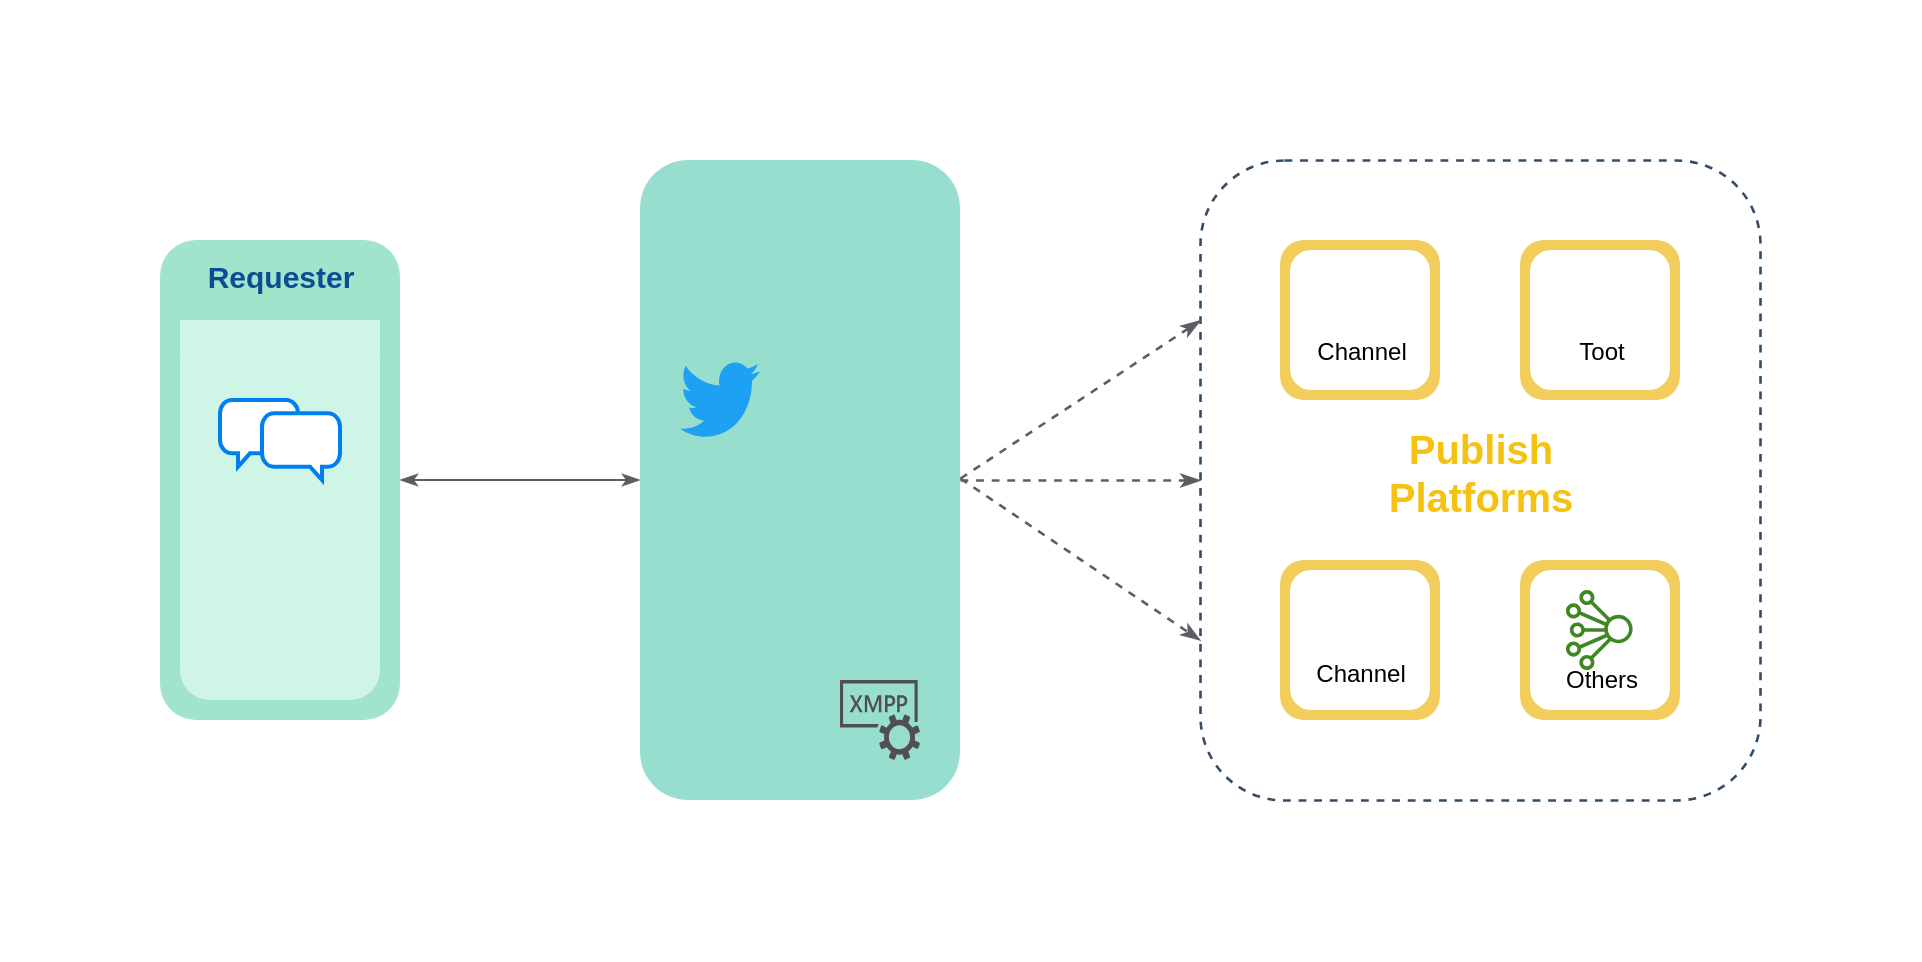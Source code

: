 <mxfile version="21.0.2" type="device"><diagram name="Page-1" id="1WQB30DQeF0aBSlCayBB"><mxGraphModel dx="1714" dy="727" grid="1" gridSize="10" guides="0" tooltips="1" connect="0" arrows="0" fold="1" page="0" pageScale="1" pageWidth="850" pageHeight="1100" background="none" math="0" shadow="0"><root><mxCell id="0"/><mxCell id="1" parent="0"/><mxCell id="1-6zS0Gap2jjAdWr8Pvf-1" value="" style="rounded=0;whiteSpace=wrap;html=1;fillColor=default;strokeColor=none;" vertex="1" parent="1"><mxGeometry x="-40" y="120" width="960" height="480" as="geometry"/></mxCell><mxCell id="Ek1UXxYzGjupGH33vbP_-140" value="" style="group;fillColor=none;strokeColor=#344D67;rounded=1;dashed=1;strokeWidth=1.3;" parent="1" vertex="1" connectable="0"><mxGeometry x="560" y="200" width="280" height="320" as="geometry"/></mxCell><mxCell id="Ek1UXxYzGjupGH33vbP_-116" value="" style="group" parent="Ek1UXxYzGjupGH33vbP_-140" vertex="1" connectable="0"><mxGeometry x="40" y="200" width="80" height="80" as="geometry"/></mxCell><mxCell id="Ek1UXxYzGjupGH33vbP_-55" value="" style="rounded=1;whiteSpace=wrap;html=1;fillColor=#F2CD5C;strokeColor=none;" parent="Ek1UXxYzGjupGH33vbP_-116" vertex="1"><mxGeometry width="80" height="80" as="geometry"/></mxCell><mxCell id="Ek1UXxYzGjupGH33vbP_-56" value="" style="rounded=1;whiteSpace=wrap;html=1;strokeColor=none;" parent="Ek1UXxYzGjupGH33vbP_-116" vertex="1"><mxGeometry x="5" y="5" width="70" height="70" as="geometry"/></mxCell><mxCell id="Ek1UXxYzGjupGH33vbP_-115" value="" style="group" parent="Ek1UXxYzGjupGH33vbP_-116" vertex="1" connectable="0"><mxGeometry x="25" y="18" width="30" height="44" as="geometry"/></mxCell><mxCell id="Ek1UXxYzGjupGH33vbP_-96" value="" style="shape=image;html=1;verticalAlign=top;verticalLabelPosition=bottom;labelBackgroundColor=#ffffff;imageAspect=0;aspect=fixed;image=https://cdn2.iconfinder.com/data/icons/social-media-2285/512/1_Slack_colored_svg-128.png" parent="Ek1UXxYzGjupGH33vbP_-115" vertex="1"><mxGeometry width="30" height="30" as="geometry"/></mxCell><mxCell id="Ek1UXxYzGjupGH33vbP_-97" value="Channel" style="text;html=1;strokeColor=none;fillColor=none;align=center;verticalAlign=middle;whiteSpace=wrap;rounded=0;" parent="Ek1UXxYzGjupGH33vbP_-115" vertex="1"><mxGeometry x="1.997" y="34" width="26.667" height="10" as="geometry"/></mxCell><mxCell id="Ek1UXxYzGjupGH33vbP_-117" value="" style="group" parent="Ek1UXxYzGjupGH33vbP_-140" vertex="1" connectable="0"><mxGeometry x="160" y="40" width="80" height="80" as="geometry"/></mxCell><mxCell id="Ek1UXxYzGjupGH33vbP_-118" value="" style="rounded=1;whiteSpace=wrap;html=1;fillColor=#F2CD5C;strokeColor=none;" parent="Ek1UXxYzGjupGH33vbP_-117" vertex="1"><mxGeometry width="80" height="80" as="geometry"/></mxCell><mxCell id="Ek1UXxYzGjupGH33vbP_-119" value="" style="rounded=1;whiteSpace=wrap;html=1;strokeColor=none;" parent="Ek1UXxYzGjupGH33vbP_-117" vertex="1"><mxGeometry x="5" y="5" width="70" height="70" as="geometry"/></mxCell><mxCell id="Ek1UXxYzGjupGH33vbP_-114" value="" style="group" parent="Ek1UXxYzGjupGH33vbP_-117" vertex="1" connectable="0"><mxGeometry x="25" y="16" width="30.67" height="50" as="geometry"/></mxCell><mxCell id="Ek1UXxYzGjupGH33vbP_-108" value="" style="shape=image;html=1;verticalAlign=top;verticalLabelPosition=bottom;labelBackgroundColor=#ffffff;imageAspect=0;aspect=fixed;image=https://cdn1.iconfinder.com/data/icons/ionicons-fill-vol-2/512/logo-mastodon-128.png" parent="Ek1UXxYzGjupGH33vbP_-114" vertex="1"><mxGeometry width="30" height="30" as="geometry"/></mxCell><mxCell id="Ek1UXxYzGjupGH33vbP_-110" value="Toot" style="text;html=1;strokeColor=none;fillColor=none;align=center;verticalAlign=middle;whiteSpace=wrap;rounded=0;" parent="Ek1UXxYzGjupGH33vbP_-114" vertex="1"><mxGeometry x="0.67" y="30" width="30" height="20" as="geometry"/></mxCell><mxCell id="Ek1UXxYzGjupGH33vbP_-123" value="" style="group" parent="Ek1UXxYzGjupGH33vbP_-140" vertex="1" connectable="0"><mxGeometry x="40" y="40" width="80" height="80" as="geometry"/></mxCell><mxCell id="Ek1UXxYzGjupGH33vbP_-124" value="" style="rounded=1;whiteSpace=wrap;html=1;fillColor=#F2CD5C;strokeColor=none;" parent="Ek1UXxYzGjupGH33vbP_-123" vertex="1"><mxGeometry width="80" height="80" as="geometry"/></mxCell><mxCell id="Ek1UXxYzGjupGH33vbP_-125" value="" style="rounded=1;whiteSpace=wrap;html=1;strokeColor=none;" parent="Ek1UXxYzGjupGH33vbP_-123" vertex="1"><mxGeometry x="5" y="5" width="70" height="70" as="geometry"/></mxCell><mxCell id="Ek1UXxYzGjupGH33vbP_-129" value="" style="group" parent="Ek1UXxYzGjupGH33vbP_-123" vertex="1" connectable="0"><mxGeometry x="21" y="13" width="40" height="48" as="geometry"/></mxCell><mxCell id="Ek1UXxYzGjupGH33vbP_-43" value="Channel" style="text;html=1;strokeColor=none;fillColor=none;align=center;verticalAlign=middle;whiteSpace=wrap;rounded=0;" parent="Ek1UXxYzGjupGH33vbP_-129" vertex="1"><mxGeometry y="38" width="40" height="10" as="geometry"/></mxCell><mxCell id="Ek1UXxYzGjupGH33vbP_-44" value="" style="shape=image;html=1;verticalAlign=top;verticalLabelPosition=bottom;labelBackgroundColor=#ffffff;imageAspect=0;aspect=fixed;image=https://cdn1.iconfinder.com/data/icons/unicons-line-vol-6/24/telegram-128.png;imageBackground=none;" parent="Ek1UXxYzGjupGH33vbP_-129" vertex="1"><mxGeometry width="40" height="40" as="geometry"/></mxCell><mxCell id="Ek1UXxYzGjupGH33vbP_-130" value="" style="group" parent="Ek1UXxYzGjupGH33vbP_-140" vertex="1" connectable="0"><mxGeometry x="160" y="200" width="80" height="80" as="geometry"/></mxCell><mxCell id="Ek1UXxYzGjupGH33vbP_-131" value="" style="rounded=1;whiteSpace=wrap;html=1;fillColor=#F2CD5C;strokeColor=none;" parent="Ek1UXxYzGjupGH33vbP_-130" vertex="1"><mxGeometry width="80" height="80" as="geometry"/></mxCell><mxCell id="Ek1UXxYzGjupGH33vbP_-132" value="" style="rounded=1;whiteSpace=wrap;html=1;strokeColor=none;" parent="Ek1UXxYzGjupGH33vbP_-130" vertex="1"><mxGeometry x="5" y="5" width="70" height="70" as="geometry"/></mxCell><mxCell id="Ek1UXxYzGjupGH33vbP_-136" value="" style="group" parent="Ek1UXxYzGjupGH33vbP_-130" vertex="1" connectable="0"><mxGeometry x="16" y="15" width="50" height="55" as="geometry"/></mxCell><mxCell id="Ek1UXxYzGjupGH33vbP_-99" value="" style="sketch=0;outlineConnect=0;fontColor=#232F3E;gradientColor=none;fillColor=#3F8624;strokeColor=none;dashed=0;verticalLabelPosition=bottom;verticalAlign=top;align=center;html=1;fontSize=12;fontStyle=0;aspect=fixed;pointerEvents=1;shape=mxgraph.aws4.iot_analytics_channel;" parent="Ek1UXxYzGjupGH33vbP_-136" vertex="1"><mxGeometry x="7" width="33.33" height="40" as="geometry"/></mxCell><mxCell id="Ek1UXxYzGjupGH33vbP_-107" value="Others" style="text;html=1;strokeColor=none;fillColor=none;align=center;verticalAlign=middle;whiteSpace=wrap;rounded=0;" parent="Ek1UXxYzGjupGH33vbP_-136" vertex="1"><mxGeometry y="35" width="50" height="20" as="geometry"/></mxCell><mxCell id="Ek1UXxYzGjupGH33vbP_-143" value="&lt;font color=&quot;#f5c211&quot;&gt;&lt;b&gt;&lt;font style=&quot;font-size: 20px;&quot;&gt;&lt;font style=&quot;font-size: 20px;&quot;&gt;Publish Platforms&lt;br&gt;&lt;/font&gt;&lt;/font&gt;&lt;/b&gt;&lt;/font&gt;" style="text;html=1;strokeColor=none;fillColor=none;align=center;verticalAlign=middle;whiteSpace=wrap;rounded=0;" parent="Ek1UXxYzGjupGH33vbP_-140" vertex="1"><mxGeometry x="58" y="141" width="165" height="30" as="geometry"/></mxCell><mxCell id="Bfd6sd07lHHTLrKOjvy1-8" value="" style="rounded=1;whiteSpace=wrap;html=1;fillColor=#a0e4cb;strokeColor=none;movable=0;resizable=0;rotatable=0;deletable=0;editable=0;locked=1;connectable=0;" parent="1" vertex="1"><mxGeometry x="40" y="240" width="120" height="240" as="geometry"/></mxCell><mxCell id="Ek1UXxYzGjupGH33vbP_-29" value="" style="rounded=0;whiteSpace=wrap;html=1;strokeColor=none;fillColor=#cff5e7;movable=0;resizable=0;rotatable=0;deletable=0;editable=0;locked=1;connectable=0;" parent="1" vertex="1"><mxGeometry x="50" y="280" width="100" height="140" as="geometry"/></mxCell><mxCell id="Ek1UXxYzGjupGH33vbP_-30" value="" style="rounded=1;whiteSpace=wrap;html=1;strokeColor=none;fillColor=#cff5e7;movable=0;resizable=0;rotatable=0;deletable=0;editable=0;locked=1;connectable=0;" parent="1" vertex="1"><mxGeometry x="50" y="290" width="100" height="180" as="geometry"/></mxCell><mxCell id="Bfd6sd07lHHTLrKOjvy1-7" value="&lt;font style=&quot;font-size: 15px;&quot; color=&quot;#0d4c92&quot;&gt;&lt;b&gt;&lt;font style=&quot;font-size: 15px;&quot;&gt;Requester&lt;/font&gt;&lt;/b&gt;&lt;/font&gt;" style="text;html=1;align=center;verticalAlign=middle;resizable=0;points=[];autosize=1;strokeColor=none;fillColor=none;movable=0;rotatable=0;deletable=0;editable=0;locked=1;connectable=0;" parent="1" vertex="1"><mxGeometry x="55" y="243" width="90" height="30" as="geometry"/></mxCell><mxCell id="Ek1UXxYzGjupGH33vbP_-4" value="" style="html=1;verticalLabelPosition=bottom;align=center;labelBackgroundColor=#ffffff;verticalAlign=top;strokeWidth=2;strokeColor=#0080F0;shadow=0;dashed=0;shape=mxgraph.ios7.icons.chat;movable=0;resizable=0;rotatable=0;deletable=0;editable=0;locked=1;connectable=0;" parent="1" vertex="1"><mxGeometry x="70" y="320" width="60" height="40" as="geometry"/></mxCell><mxCell id="Ek1UXxYzGjupGH33vbP_-2" value="" style="shape=image;html=1;verticalAlign=top;verticalLabelPosition=bottom;labelBackgroundColor=#ffffff;imageAspect=0;aspect=fixed;image=https://cdn0.iconfinder.com/data/icons/picons-social/57/71-safari-2-128.png;imageBorder=none;movable=0;resizable=0;rotatable=0;deletable=0;editable=0;locked=1;connectable=0;" parent="1" vertex="1"><mxGeometry x="70" y="380" width="60" height="60" as="geometry"/></mxCell><mxCell id="Ek1UXxYzGjupGH33vbP_-33" value="" style="endArrow=classicThin;html=1;rounded=0;fillColor=#eeeeee;strokeColor=#5e5c64;startArrow=classicThin;startFill=1;endFill=1;" parent="1" edge="1"><mxGeometry width="50" height="50" relative="1" as="geometry"><mxPoint x="160" y="360" as="sourcePoint"/><mxPoint x="280" y="360" as="targetPoint"/></mxGeometry></mxCell><mxCell id="Ek1UXxYzGjupGH33vbP_-138" value="" style="endArrow=classicThin;html=1;rounded=0;dashed=1;strokeWidth=1.3;strokeColor=#5e5c64;endFill=1;" parent="1" edge="1"><mxGeometry width="50" height="50" relative="1" as="geometry"><mxPoint x="440" y="360" as="sourcePoint"/><mxPoint x="560" y="360" as="targetPoint"/></mxGeometry></mxCell><mxCell id="Ek1UXxYzGjupGH33vbP_-139" value="" style="group" parent="1" vertex="1" connectable="0"><mxGeometry x="280" y="200" width="160" height="320" as="geometry"/></mxCell><mxCell id="Bfd6sd07lHHTLrKOjvy1-3" value="" style="rounded=1;whiteSpace=wrap;html=1;fillColor=#97DECE;strokeColor=none;gradientColor=none;strokeWidth=2;glass=0;shadow=0;" parent="Ek1UXxYzGjupGH33vbP_-139" vertex="1"><mxGeometry width="160" height="320" as="geometry"/></mxCell><mxCell id="Ek1UXxYzGjupGH33vbP_-12" value="" style="shape=image;html=1;verticalAlign=top;verticalLabelPosition=bottom;labelBackgroundColor=#ffffff;imageAspect=0;aspect=fixed;image=https://cdn2.iconfinder.com/data/icons/crystalproject/128x128/apps/irc_protocol.png" parent="Ek1UXxYzGjupGH33vbP_-139" vertex="1"><mxGeometry x="20" y="250" width="40" height="40" as="geometry"/></mxCell><mxCell id="Ek1UXxYzGjupGH33vbP_-13" value="" style="shape=image;html=1;verticalAlign=top;verticalLabelPosition=bottom;labelBackgroundColor=#ffffff;imageAspect=0;aspect=fixed;image=https://cdn2.iconfinder.com/data/icons/social-media-2285/512/1_Slack_colored_svg-128.png" parent="Ek1UXxYzGjupGH33vbP_-139" vertex="1"><mxGeometry x="100" y="200" width="40" height="40" as="geometry"/></mxCell><mxCell id="Ek1UXxYzGjupGH33vbP_-14" value="" style="shape=image;html=1;verticalAlign=top;verticalLabelPosition=bottom;labelBackgroundColor=#ffffff;imageAspect=0;aspect=fixed;image=https://cdn1.iconfinder.com/data/icons/unicons-line-vol-3/24/discord-128.png" parent="Ek1UXxYzGjupGH33vbP_-139" vertex="1"><mxGeometry x="20" y="180" width="40" height="40" as="geometry"/></mxCell><mxCell id="Ek1UXxYzGjupGH33vbP_-15" value="" style="dashed=0;outlineConnect=0;html=1;align=center;labelPosition=center;verticalLabelPosition=bottom;verticalAlign=top;shape=mxgraph.weblogos.twitter;fillColor=#1DA1F2;strokeColor=none" parent="Ek1UXxYzGjupGH33vbP_-139" vertex="1"><mxGeometry x="20" y="100" width="40" height="40" as="geometry"/></mxCell><mxCell id="Ek1UXxYzGjupGH33vbP_-16" value="" style="shape=image;html=1;verticalAlign=top;verticalLabelPosition=bottom;labelBackgroundColor=#ffffff;imageAspect=0;aspect=fixed;image=https://cdn1.iconfinder.com/data/icons/ionicons-fill-vol-2/512/logo-mastodon-128.png" parent="Ek1UXxYzGjupGH33vbP_-139" vertex="1"><mxGeometry x="80" y="120" width="40" height="40" as="geometry"/></mxCell><mxCell id="Ek1UXxYzGjupGH33vbP_-20" value="" style="shape=image;html=1;verticalAlign=top;verticalLabelPosition=bottom;labelBackgroundColor=#ffffff;imageAspect=0;aspect=fixed;image=https://cdn1.iconfinder.com/data/icons/unicons-line-vol-6/24/telegram-128.png;imageBackground=none;" parent="Ek1UXxYzGjupGH33vbP_-139" vertex="1"><mxGeometry x="100" y="40" width="48" height="48" as="geometry"/></mxCell><mxCell id="Ek1UXxYzGjupGH33vbP_-22" value="" style="shape=image;html=1;verticalAlign=top;verticalLabelPosition=bottom;labelBackgroundColor=#ffffff;imageAspect=0;aspect=fixed;image=https://cdn0.iconfinder.com/data/icons/google-material-design-3-0/48/ic_http_48px-128.png" parent="Ek1UXxYzGjupGH33vbP_-139" vertex="1"><mxGeometry x="20" y="20" width="60" height="60" as="geometry"/></mxCell><mxCell id="Ek1UXxYzGjupGH33vbP_-23" value="" style="sketch=0;pointerEvents=1;shadow=0;dashed=0;html=1;strokeColor=none;fillColor=#505050;labelPosition=center;verticalLabelPosition=bottom;verticalAlign=top;outlineConnect=0;align=center;shape=mxgraph.office.communications.xmpp_service;" parent="Ek1UXxYzGjupGH33vbP_-139" vertex="1"><mxGeometry x="100" y="260" width="40" height="40" as="geometry"/></mxCell><mxCell id="Ek1UXxYzGjupGH33vbP_-141" value="" style="endArrow=classicThin;html=1;rounded=0;dashed=1;strokeWidth=1.3;strokeColor=#5e5c64;endFill=1;" parent="1" edge="1"><mxGeometry width="50" height="50" relative="1" as="geometry"><mxPoint x="440" y="359" as="sourcePoint"/><mxPoint x="560" y="280" as="targetPoint"/></mxGeometry></mxCell><mxCell id="Ek1UXxYzGjupGH33vbP_-142" value="" style="endArrow=classicThin;html=1;rounded=0;dashed=1;strokeWidth=1.3;strokeColor=#5e5c64;endFill=1;" parent="1" edge="1"><mxGeometry width="50" height="50" relative="1" as="geometry"><mxPoint x="440" y="359" as="sourcePoint"/><mxPoint x="560" y="440" as="targetPoint"/></mxGeometry></mxCell></root></mxGraphModel></diagram></mxfile>